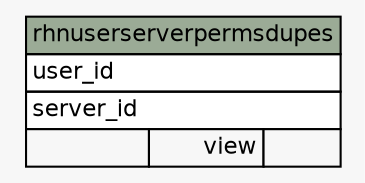 // dot 2.26.0 on Linux 2.6.32-504.el6.x86_64
// SchemaSpy rev 590
digraph "rhnuserserverpermsdupes" {
  graph [
    rankdir="RL"
    bgcolor="#f7f7f7"
    nodesep="0.18"
    ranksep="0.46"
    fontname="Helvetica"
    fontsize="11"
  ];
  node [
    fontname="Helvetica"
    fontsize="11"
    shape="plaintext"
  ];
  edge [
    arrowsize="0.8"
  ];
  "rhnuserserverpermsdupes" [
    label=<
    <TABLE BORDER="0" CELLBORDER="1" CELLSPACING="0" BGCOLOR="#ffffff">
      <TR><TD COLSPAN="3" BGCOLOR="#9bab96" ALIGN="CENTER">rhnuserserverpermsdupes</TD></TR>
      <TR><TD PORT="user_id" COLSPAN="3" ALIGN="LEFT">user_id</TD></TR>
      <TR><TD PORT="server_id" COLSPAN="3" ALIGN="LEFT">server_id</TD></TR>
      <TR><TD ALIGN="LEFT" BGCOLOR="#f7f7f7">  </TD><TD ALIGN="RIGHT" BGCOLOR="#f7f7f7">view</TD><TD ALIGN="RIGHT" BGCOLOR="#f7f7f7">  </TD></TR>
    </TABLE>>
    URL="tables/rhnuserserverpermsdupes.html"
    tooltip="rhnuserserverpermsdupes"
  ];
}
